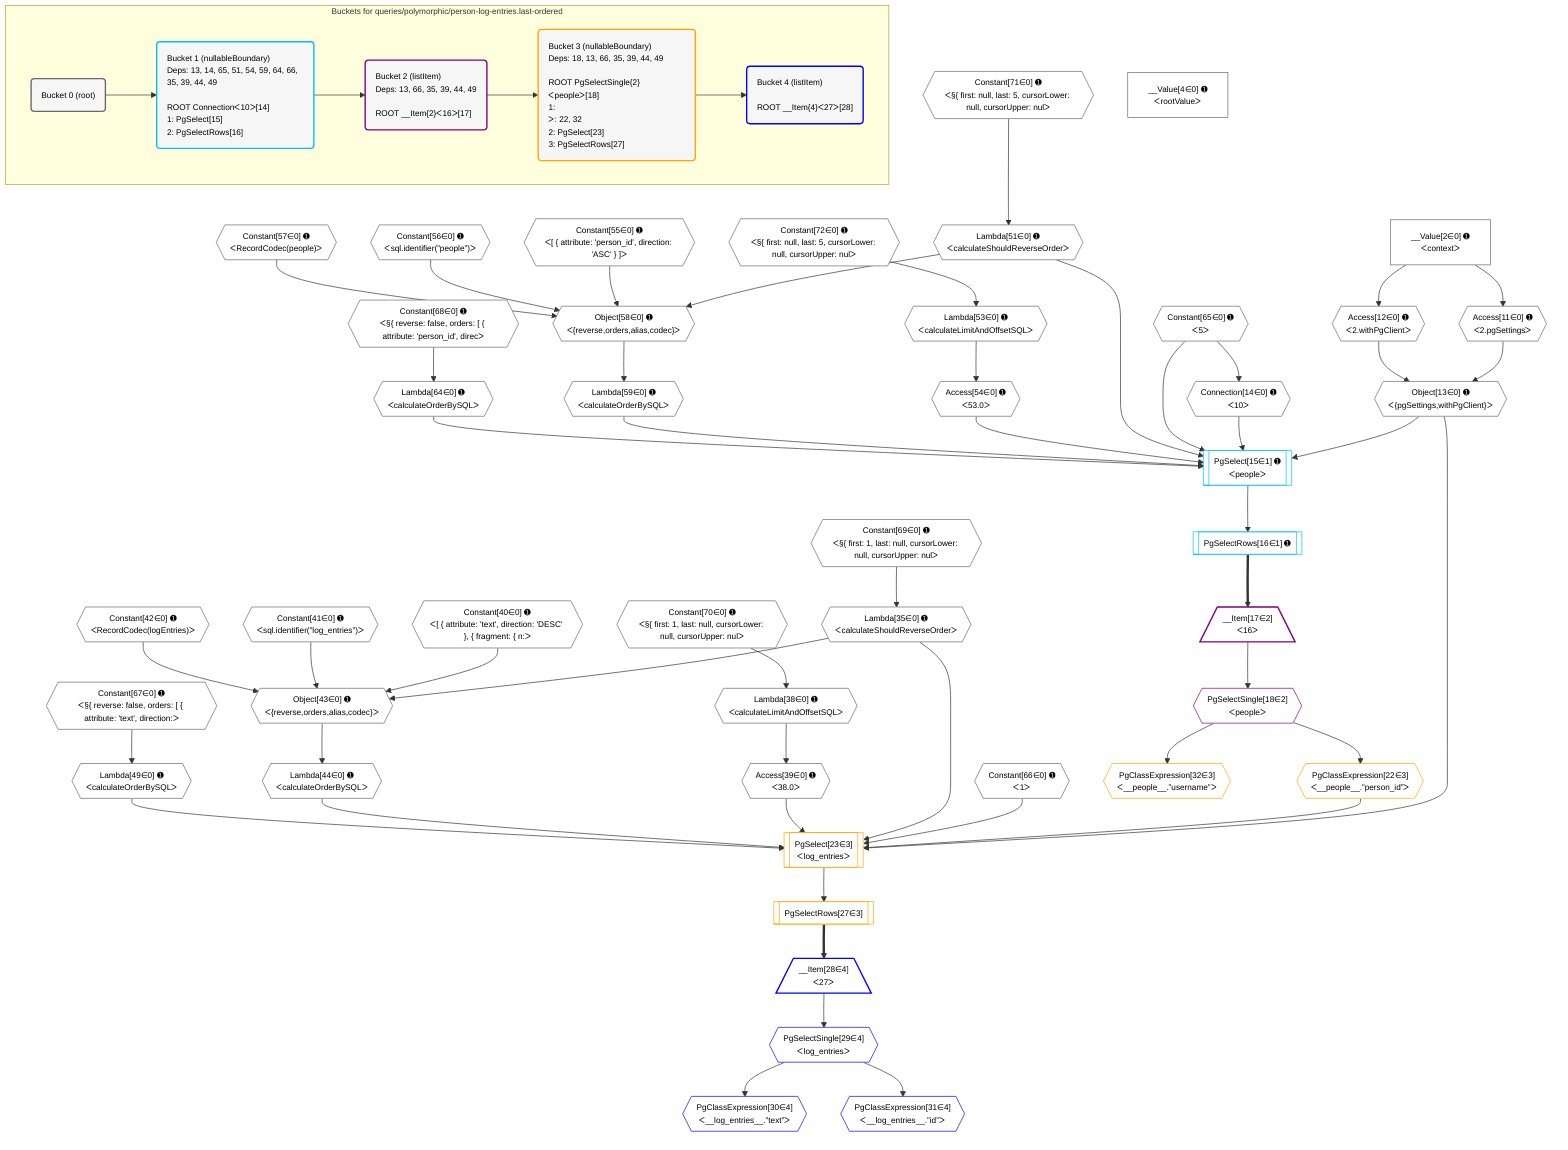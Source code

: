 %%{init: {'themeVariables': { 'fontSize': '12px'}}}%%
graph TD
    classDef path fill:#eee,stroke:#000,color:#000
    classDef plan fill:#fff,stroke-width:1px,color:#000
    classDef itemplan fill:#fff,stroke-width:2px,color:#000
    classDef unbatchedplan fill:#dff,stroke-width:1px,color:#000
    classDef sideeffectplan fill:#fcc,stroke-width:2px,color:#000
    classDef bucket fill:#f6f6f6,color:#000,stroke-width:2px,text-align:left


    %% plan dependencies
    Object43{{"Object[43∈0] ➊<br />ᐸ{reverse,orders,alias,codec}ᐳ"}}:::plan
    Lambda35{{"Lambda[35∈0] ➊<br />ᐸcalculateShouldReverseOrderᐳ"}}:::plan
    Constant40{{"Constant[40∈0] ➊<br />ᐸ[ { attribute: 'text', direction: 'DESC' }, { fragment: { n:ᐳ"}}:::plan
    Constant41{{"Constant[41∈0] ➊<br />ᐸsql.identifier(”log_entries”)ᐳ"}}:::plan
    Constant42{{"Constant[42∈0] ➊<br />ᐸRecordCodec(logEntries)ᐳ"}}:::plan
    Lambda35 & Constant40 & Constant41 & Constant42 --> Object43
    Object58{{"Object[58∈0] ➊<br />ᐸ{reverse,orders,alias,codec}ᐳ"}}:::plan
    Lambda51{{"Lambda[51∈0] ➊<br />ᐸcalculateShouldReverseOrderᐳ"}}:::plan
    Constant55{{"Constant[55∈0] ➊<br />ᐸ[ { attribute: 'person_id', direction: 'ASC' } ]ᐳ"}}:::plan
    Constant56{{"Constant[56∈0] ➊<br />ᐸsql.identifier(”people”)ᐳ"}}:::plan
    Constant57{{"Constant[57∈0] ➊<br />ᐸRecordCodec(people)ᐳ"}}:::plan
    Lambda51 & Constant55 & Constant56 & Constant57 --> Object58
    Object13{{"Object[13∈0] ➊<br />ᐸ{pgSettings,withPgClient}ᐳ"}}:::plan
    Access11{{"Access[11∈0] ➊<br />ᐸ2.pgSettingsᐳ"}}:::plan
    Access12{{"Access[12∈0] ➊<br />ᐸ2.withPgClientᐳ"}}:::plan
    Access11 & Access12 --> Object13
    __Value2["__Value[2∈0] ➊<br />ᐸcontextᐳ"]:::plan
    __Value2 --> Access11
    __Value2 --> Access12
    Connection14{{"Connection[14∈0] ➊<br />ᐸ10ᐳ"}}:::plan
    Constant65{{"Constant[65∈0] ➊<br />ᐸ5ᐳ"}}:::plan
    Constant65 --> Connection14
    Constant69{{"Constant[69∈0] ➊<br />ᐸ§{ first: 1, last: null, cursorLower: null, cursorUpper: nulᐳ"}}:::plan
    Constant69 --> Lambda35
    Lambda38{{"Lambda[38∈0] ➊<br />ᐸcalculateLimitAndOffsetSQLᐳ"}}:::plan
    Constant70{{"Constant[70∈0] ➊<br />ᐸ§{ first: 1, last: null, cursorLower: null, cursorUpper: nulᐳ"}}:::plan
    Constant70 --> Lambda38
    Access39{{"Access[39∈0] ➊<br />ᐸ38.0ᐳ"}}:::plan
    Lambda38 --> Access39
    Lambda44{{"Lambda[44∈0] ➊<br />ᐸcalculateOrderBySQLᐳ"}}:::plan
    Object43 --> Lambda44
    Lambda49{{"Lambda[49∈0] ➊<br />ᐸcalculateOrderBySQLᐳ"}}:::plan
    Constant67{{"Constant[67∈0] ➊<br />ᐸ§{ reverse: false, orders: [ { attribute: 'text', direction:ᐳ"}}:::plan
    Constant67 --> Lambda49
    Constant71{{"Constant[71∈0] ➊<br />ᐸ§{ first: null, last: 5, cursorLower: null, cursorUpper: nulᐳ"}}:::plan
    Constant71 --> Lambda51
    Lambda53{{"Lambda[53∈0] ➊<br />ᐸcalculateLimitAndOffsetSQLᐳ"}}:::plan
    Constant72{{"Constant[72∈0] ➊<br />ᐸ§{ first: null, last: 5, cursorLower: null, cursorUpper: nulᐳ"}}:::plan
    Constant72 --> Lambda53
    Access54{{"Access[54∈0] ➊<br />ᐸ53.0ᐳ"}}:::plan
    Lambda53 --> Access54
    Lambda59{{"Lambda[59∈0] ➊<br />ᐸcalculateOrderBySQLᐳ"}}:::plan
    Object58 --> Lambda59
    Lambda64{{"Lambda[64∈0] ➊<br />ᐸcalculateOrderBySQLᐳ"}}:::plan
    Constant68{{"Constant[68∈0] ➊<br />ᐸ§{ reverse: false, orders: [ { attribute: 'person_id', direcᐳ"}}:::plan
    Constant68 --> Lambda64
    __Value4["__Value[4∈0] ➊<br />ᐸrootValueᐳ"]:::plan
    Constant66{{"Constant[66∈0] ➊<br />ᐸ1ᐳ"}}:::plan
    PgSelect15[["PgSelect[15∈1] ➊<br />ᐸpeopleᐳ"]]:::plan
    Object13 & Connection14 & Constant65 & Lambda51 & Access54 & Lambda59 & Lambda64 --> PgSelect15
    PgSelectRows16[["PgSelectRows[16∈1] ➊"]]:::plan
    PgSelect15 --> PgSelectRows16
    __Item17[/"__Item[17∈2]<br />ᐸ16ᐳ"\]:::itemplan
    PgSelectRows16 ==> __Item17
    PgSelectSingle18{{"PgSelectSingle[18∈2]<br />ᐸpeopleᐳ"}}:::plan
    __Item17 --> PgSelectSingle18
    PgSelect23[["PgSelect[23∈3]<br />ᐸlog_entriesᐳ"]]:::plan
    PgClassExpression22{{"PgClassExpression[22∈3]<br />ᐸ__people__.”person_id”ᐳ"}}:::plan
    Object13 & PgClassExpression22 & Constant66 & Lambda35 & Access39 & Lambda44 & Lambda49 --> PgSelect23
    PgSelectSingle18 --> PgClassExpression22
    PgSelectRows27[["PgSelectRows[27∈3]"]]:::plan
    PgSelect23 --> PgSelectRows27
    PgClassExpression32{{"PgClassExpression[32∈3]<br />ᐸ__people__.”username”ᐳ"}}:::plan
    PgSelectSingle18 --> PgClassExpression32
    __Item28[/"__Item[28∈4]<br />ᐸ27ᐳ"\]:::itemplan
    PgSelectRows27 ==> __Item28
    PgSelectSingle29{{"PgSelectSingle[29∈4]<br />ᐸlog_entriesᐳ"}}:::plan
    __Item28 --> PgSelectSingle29
    PgClassExpression30{{"PgClassExpression[30∈4]<br />ᐸ__log_entries__.”text”ᐳ"}}:::plan
    PgSelectSingle29 --> PgClassExpression30
    PgClassExpression31{{"PgClassExpression[31∈4]<br />ᐸ__log_entries__.”id”ᐳ"}}:::plan
    PgSelectSingle29 --> PgClassExpression31

    %% define steps

    subgraph "Buckets for queries/polymorphic/person-log-entries.last-ordered"
    Bucket0("Bucket 0 (root)"):::bucket
    classDef bucket0 stroke:#696969
    class Bucket0,__Value2,__Value4,Access11,Access12,Object13,Connection14,Lambda35,Lambda38,Access39,Constant40,Constant41,Constant42,Object43,Lambda44,Lambda49,Lambda51,Lambda53,Access54,Constant55,Constant56,Constant57,Object58,Lambda59,Lambda64,Constant65,Constant66,Constant67,Constant68,Constant69,Constant70,Constant71,Constant72 bucket0
    Bucket1("Bucket 1 (nullableBoundary)<br />Deps: 13, 14, 65, 51, 54, 59, 64, 66, 35, 39, 44, 49<br /><br />ROOT Connectionᐸ10ᐳ[14]<br />1: PgSelect[15]<br />2: PgSelectRows[16]"):::bucket
    classDef bucket1 stroke:#00bfff
    class Bucket1,PgSelect15,PgSelectRows16 bucket1
    Bucket2("Bucket 2 (listItem)<br />Deps: 13, 66, 35, 39, 44, 49<br /><br />ROOT __Item{2}ᐸ16ᐳ[17]"):::bucket
    classDef bucket2 stroke:#7f007f
    class Bucket2,__Item17,PgSelectSingle18 bucket2
    Bucket3("Bucket 3 (nullableBoundary)<br />Deps: 18, 13, 66, 35, 39, 44, 49<br /><br />ROOT PgSelectSingle{2}ᐸpeopleᐳ[18]<br />1: <br />ᐳ: 22, 32<br />2: PgSelect[23]<br />3: PgSelectRows[27]"):::bucket
    classDef bucket3 stroke:#ffa500
    class Bucket3,PgClassExpression22,PgSelect23,PgSelectRows27,PgClassExpression32 bucket3
    Bucket4("Bucket 4 (listItem)<br /><br />ROOT __Item{4}ᐸ27ᐳ[28]"):::bucket
    classDef bucket4 stroke:#0000ff
    class Bucket4,__Item28,PgSelectSingle29,PgClassExpression30,PgClassExpression31 bucket4
    Bucket0 --> Bucket1
    Bucket1 --> Bucket2
    Bucket2 --> Bucket3
    Bucket3 --> Bucket4
    end